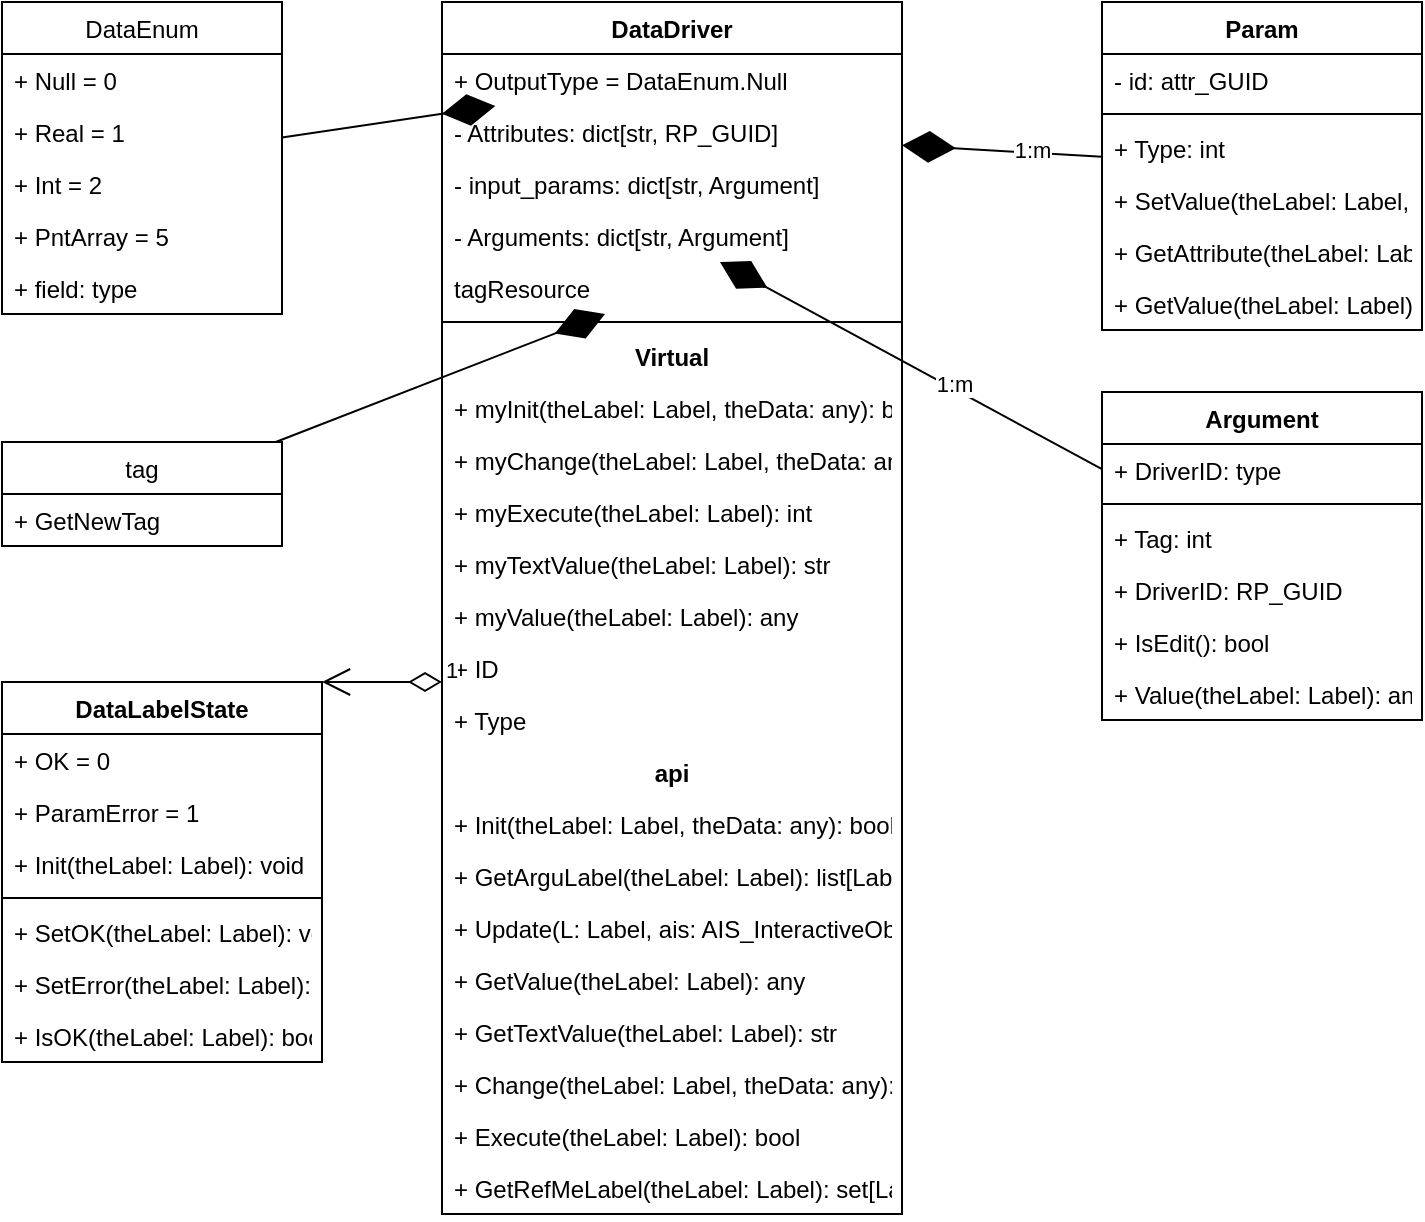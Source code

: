 <mxfile>
    <diagram id="kocl3jsV7_yDjCyAhiiN" name="第 1 页">
        <mxGraphModel dx="983" dy="903" grid="1" gridSize="10" guides="1" tooltips="1" connect="1" arrows="1" fold="1" page="1" pageScale="1" pageWidth="827" pageHeight="1169" math="0" shadow="0">
            <root>
                <mxCell id="0"/>
                <mxCell id="1" parent="0"/>
                <mxCell id="2" value="DataDriver" style="swimlane;fontStyle=1;align=center;verticalAlign=top;childLayout=stackLayout;horizontal=1;startSize=26;horizontalStack=0;resizeParent=1;resizeParentMax=0;resizeLast=0;collapsible=1;marginBottom=0;" vertex="1" parent="1">
                    <mxGeometry x="280" y="30" width="230" height="606" as="geometry"/>
                </mxCell>
                <mxCell id="75" value="    + OutputType = DataEnum.Null&#10;&#10;" style="text;strokeColor=none;fillColor=none;align=left;verticalAlign=top;spacingLeft=4;spacingRight=4;overflow=hidden;rotatable=0;points=[[0,0.5],[1,0.5]];portConstraint=eastwest;" vertex="1" parent="2">
                    <mxGeometry y="26" width="230" height="26" as="geometry"/>
                </mxCell>
                <mxCell id="3" value="- Attributes: dict[str, RP_GUID]" style="text;strokeColor=none;fillColor=none;align=left;verticalAlign=top;spacingLeft=4;spacingRight=4;overflow=hidden;rotatable=0;points=[[0,0.5],[1,0.5]];portConstraint=eastwest;" vertex="1" parent="2">
                    <mxGeometry y="52" width="230" height="26" as="geometry"/>
                </mxCell>
                <mxCell id="7" value="- input_params: dict[str, Argument]" style="text;strokeColor=none;fillColor=none;align=left;verticalAlign=top;spacingLeft=4;spacingRight=4;overflow=hidden;rotatable=0;points=[[0,0.5],[1,0.5]];portConstraint=eastwest;" vertex="1" parent="2">
                    <mxGeometry y="78" width="230" height="26" as="geometry"/>
                </mxCell>
                <mxCell id="6" value="- Arguments: dict[str, Argument]" style="text;strokeColor=none;fillColor=none;align=left;verticalAlign=top;spacingLeft=4;spacingRight=4;overflow=hidden;rotatable=0;points=[[0,0.5],[1,0.5]];portConstraint=eastwest;" vertex="1" parent="2">
                    <mxGeometry y="104" width="230" height="26" as="geometry"/>
                </mxCell>
                <mxCell id="56" value="tagResource" style="text;strokeColor=none;fillColor=none;align=left;verticalAlign=top;spacingLeft=4;spacingRight=4;overflow=hidden;rotatable=0;points=[[0,0.5],[1,0.5]];portConstraint=eastwest;" vertex="1" parent="2">
                    <mxGeometry y="130" width="230" height="26" as="geometry"/>
                </mxCell>
                <mxCell id="4" value="" style="line;strokeWidth=1;fillColor=none;align=left;verticalAlign=middle;spacingTop=-1;spacingLeft=3;spacingRight=3;rotatable=0;labelPosition=right;points=[];portConstraint=eastwest;strokeColor=inherit;" vertex="1" parent="2">
                    <mxGeometry y="156" width="230" height="8" as="geometry"/>
                </mxCell>
                <mxCell id="17" value="Virtual" style="text;align=center;fontStyle=1;verticalAlign=middle;spacingLeft=3;spacingRight=3;strokeColor=none;rotatable=0;points=[[0,0.5],[1,0.5]];portConstraint=eastwest;" vertex="1" parent="2">
                    <mxGeometry y="164" width="230" height="26" as="geometry"/>
                </mxCell>
                <mxCell id="16" value="    + myInit(theLabel: Label, theData: any): bool&#10;&#10;" style="text;strokeColor=none;fillColor=none;align=left;verticalAlign=top;spacingLeft=4;spacingRight=4;overflow=hidden;rotatable=0;points=[[0,0.5],[1,0.5]];portConstraint=eastwest;" vertex="1" parent="2">
                    <mxGeometry y="190" width="230" height="26" as="geometry"/>
                </mxCell>
                <mxCell id="18" value="    + myChange(theLabel: Label, theData: any): bool&#10;&#10;" style="text;strokeColor=none;fillColor=none;align=left;verticalAlign=top;spacingLeft=4;spacingRight=4;overflow=hidden;rotatable=0;points=[[0,0.5],[1,0.5]];portConstraint=eastwest;" vertex="1" parent="2">
                    <mxGeometry y="216" width="230" height="26" as="geometry"/>
                </mxCell>
                <mxCell id="20" value="    + myExecute(theLabel: Label): int&#10;&#10;" style="text;strokeColor=none;fillColor=none;align=left;verticalAlign=top;spacingLeft=4;spacingRight=4;overflow=hidden;rotatable=0;points=[[0,0.5],[1,0.5]];portConstraint=eastwest;" vertex="1" parent="2">
                    <mxGeometry y="242" width="230" height="26" as="geometry"/>
                </mxCell>
                <mxCell id="21" value="    + myTextValue(theLabel: Label): str&#10;&#10;" style="text;strokeColor=none;fillColor=none;align=left;verticalAlign=top;spacingLeft=4;spacingRight=4;overflow=hidden;rotatable=0;points=[[0,0.5],[1,0.5]];portConstraint=eastwest;" vertex="1" parent="2">
                    <mxGeometry y="268" width="230" height="26" as="geometry"/>
                </mxCell>
                <mxCell id="19" value="    + myValue(theLabel: Label): any&#10;&#10;" style="text;strokeColor=none;fillColor=none;align=left;verticalAlign=top;spacingLeft=4;spacingRight=4;overflow=hidden;rotatable=0;points=[[0,0.5],[1,0.5]];portConstraint=eastwest;" vertex="1" parent="2">
                    <mxGeometry y="294" width="230" height="26" as="geometry"/>
                </mxCell>
                <mxCell id="31" value="    + ID&#10;&#10;" style="text;strokeColor=none;fillColor=none;align=left;verticalAlign=top;spacingLeft=4;spacingRight=4;overflow=hidden;rotatable=0;points=[[0,0.5],[1,0.5]];portConstraint=eastwest;" vertex="1" parent="2">
                    <mxGeometry y="320" width="230" height="26" as="geometry"/>
                </mxCell>
                <mxCell id="32" value="    + Type&#10;&#10;" style="text;strokeColor=none;fillColor=none;align=left;verticalAlign=top;spacingLeft=4;spacingRight=4;overflow=hidden;rotatable=0;points=[[0,0.5],[1,0.5]];portConstraint=eastwest;" vertex="1" parent="2">
                    <mxGeometry y="346" width="230" height="26" as="geometry"/>
                </mxCell>
                <mxCell id="22" value="api" style="text;align=center;fontStyle=1;verticalAlign=middle;spacingLeft=3;spacingRight=3;strokeColor=none;rotatable=0;points=[[0,0.5],[1,0.5]];portConstraint=eastwest;" vertex="1" parent="2">
                    <mxGeometry y="372" width="230" height="26" as="geometry"/>
                </mxCell>
                <mxCell id="23" value="    + Init(theLabel: Label, theData: any): bool&#10;&#10;" style="text;strokeColor=none;fillColor=none;align=left;verticalAlign=top;spacingLeft=4;spacingRight=4;overflow=hidden;rotatable=0;points=[[0,0.5],[1,0.5]];portConstraint=eastwest;" vertex="1" parent="2">
                    <mxGeometry y="398" width="230" height="26" as="geometry"/>
                </mxCell>
                <mxCell id="24" value="    + GetArguLabel(theLabel: Label): list[Label]&#10;&#10;" style="text;strokeColor=none;fillColor=none;align=left;verticalAlign=top;spacingLeft=4;spacingRight=4;overflow=hidden;rotatable=0;points=[[0,0.5],[1,0.5]];portConstraint=eastwest;" vertex="1" parent="2">
                    <mxGeometry y="424" width="230" height="26" as="geometry"/>
                </mxCell>
                <mxCell id="26" value="    + Update(L: Label, ais: AIS_InteractiveObject): bool&#10;&#10;" style="text;strokeColor=none;fillColor=none;align=left;verticalAlign=top;spacingLeft=4;spacingRight=4;overflow=hidden;rotatable=0;points=[[0,0.5],[1,0.5]];portConstraint=eastwest;" vertex="1" parent="2">
                    <mxGeometry y="450" width="230" height="26" as="geometry"/>
                </mxCell>
                <mxCell id="28" value="    + GetValue(theLabel: Label): any&#10;&#10;" style="text;strokeColor=none;fillColor=none;align=left;verticalAlign=top;spacingLeft=4;spacingRight=4;overflow=hidden;rotatable=0;points=[[0,0.5],[1,0.5]];portConstraint=eastwest;" vertex="1" parent="2">
                    <mxGeometry y="476" width="230" height="26" as="geometry"/>
                </mxCell>
                <mxCell id="27" value="    + GetTextValue(theLabel: Label): str&#10;&#10;" style="text;strokeColor=none;fillColor=none;align=left;verticalAlign=top;spacingLeft=4;spacingRight=4;overflow=hidden;rotatable=0;points=[[0,0.5],[1,0.5]];portConstraint=eastwest;" vertex="1" parent="2">
                    <mxGeometry y="502" width="230" height="26" as="geometry"/>
                </mxCell>
                <mxCell id="25" value="    + Change(theLabel: Label, theData: any): bool&#10;&#10;" style="text;strokeColor=none;fillColor=none;align=left;verticalAlign=top;spacingLeft=4;spacingRight=4;overflow=hidden;rotatable=0;points=[[0,0.5],[1,0.5]];portConstraint=eastwest;" vertex="1" parent="2">
                    <mxGeometry y="528" width="230" height="26" as="geometry"/>
                </mxCell>
                <mxCell id="29" value="    + Execute(theLabel: Label): bool&#10;&#10;" style="text;strokeColor=none;fillColor=none;align=left;verticalAlign=top;spacingLeft=4;spacingRight=4;overflow=hidden;rotatable=0;points=[[0,0.5],[1,0.5]];portConstraint=eastwest;" vertex="1" parent="2">
                    <mxGeometry y="554" width="230" height="26" as="geometry"/>
                </mxCell>
                <mxCell id="30" value="    + GetRefMeLabel(theLabel: Label): set[Label]&#10;&#10;" style="text;strokeColor=none;fillColor=none;align=left;verticalAlign=top;spacingLeft=4;spacingRight=4;overflow=hidden;rotatable=0;points=[[0,0.5],[1,0.5]];portConstraint=eastwest;" vertex="1" parent="2">
                    <mxGeometry y="580" width="230" height="26" as="geometry"/>
                </mxCell>
                <mxCell id="33" value="Argument" style="swimlane;fontStyle=1;align=center;verticalAlign=top;childLayout=stackLayout;horizontal=1;startSize=26;horizontalStack=0;resizeParent=1;resizeParentMax=0;resizeLast=0;collapsible=1;marginBottom=0;" vertex="1" parent="1">
                    <mxGeometry x="610" y="225" width="160" height="164" as="geometry"/>
                </mxCell>
                <mxCell id="34" value="+ DriverID: type" style="text;strokeColor=none;fillColor=none;align=left;verticalAlign=top;spacingLeft=4;spacingRight=4;overflow=hidden;rotatable=0;points=[[0,0.5],[1,0.5]];portConstraint=eastwest;" vertex="1" parent="33">
                    <mxGeometry y="26" width="160" height="26" as="geometry"/>
                </mxCell>
                <mxCell id="35" value="" style="line;strokeWidth=1;fillColor=none;align=left;verticalAlign=middle;spacingTop=-1;spacingLeft=3;spacingRight=3;rotatable=0;labelPosition=right;points=[];portConstraint=eastwest;strokeColor=inherit;" vertex="1" parent="33">
                    <mxGeometry y="52" width="160" height="8" as="geometry"/>
                </mxCell>
                <mxCell id="36" value="    + Tag: int&#10;&#10;" style="text;strokeColor=none;fillColor=none;align=left;verticalAlign=top;spacingLeft=4;spacingRight=4;overflow=hidden;rotatable=0;points=[[0,0.5],[1,0.5]];portConstraint=eastwest;" vertex="1" parent="33">
                    <mxGeometry y="60" width="160" height="26" as="geometry"/>
                </mxCell>
                <mxCell id="39" value="    + DriverID: RP_GUID&#10;&#10;" style="text;strokeColor=none;fillColor=none;align=left;verticalAlign=top;spacingLeft=4;spacingRight=4;overflow=hidden;rotatable=0;points=[[0,0.5],[1,0.5]];portConstraint=eastwest;" vertex="1" parent="33">
                    <mxGeometry y="86" width="160" height="26" as="geometry"/>
                </mxCell>
                <mxCell id="38" value="    + IsEdit(): bool&#10;&#10;" style="text;strokeColor=none;fillColor=none;align=left;verticalAlign=top;spacingLeft=4;spacingRight=4;overflow=hidden;rotatable=0;points=[[0,0.5],[1,0.5]];portConstraint=eastwest;" vertex="1" parent="33">
                    <mxGeometry y="112" width="160" height="26" as="geometry"/>
                </mxCell>
                <mxCell id="40" value="    + Value(theLabel: Label): any&#10;&#10;" style="text;strokeColor=none;fillColor=none;align=left;verticalAlign=top;spacingLeft=4;spacingRight=4;overflow=hidden;rotatable=0;points=[[0,0.5],[1,0.5]];portConstraint=eastwest;" vertex="1" parent="33">
                    <mxGeometry y="138" width="160" height="26" as="geometry"/>
                </mxCell>
                <mxCell id="43" value="" style="endArrow=diamondThin;endFill=1;endSize=24;html=1;" edge="1" parent="1" source="33" target="6">
                    <mxGeometry width="160" relative="1" as="geometry">
                        <mxPoint x="624" y="114.33" as="sourcePoint"/>
                        <mxPoint x="510" y="117.65" as="targetPoint"/>
                    </mxGeometry>
                </mxCell>
                <mxCell id="55" value="1:m" style="edgeLabel;html=1;align=center;verticalAlign=middle;resizable=0;points=[];" vertex="1" connectable="0" parent="43">
                    <mxGeometry x="-0.212" y="-2" relative="1" as="geometry">
                        <mxPoint as="offset"/>
                    </mxGeometry>
                </mxCell>
                <mxCell id="45" value="Param" style="swimlane;fontStyle=1;align=center;verticalAlign=top;childLayout=stackLayout;horizontal=1;startSize=26;horizontalStack=0;resizeParent=1;resizeParentMax=0;resizeLast=0;collapsible=1;marginBottom=0;" vertex="1" parent="1">
                    <mxGeometry x="610" y="30" width="160" height="164" as="geometry"/>
                </mxCell>
                <mxCell id="46" value="    - id: attr_GUID&#10;&#10;" style="text;strokeColor=none;fillColor=none;align=left;verticalAlign=top;spacingLeft=4;spacingRight=4;overflow=hidden;rotatable=0;points=[[0,0.5],[1,0.5]];portConstraint=eastwest;" vertex="1" parent="45">
                    <mxGeometry y="26" width="160" height="26" as="geometry"/>
                </mxCell>
                <mxCell id="47" value="" style="line;strokeWidth=1;fillColor=none;align=left;verticalAlign=middle;spacingTop=-1;spacingLeft=3;spacingRight=3;rotatable=0;labelPosition=right;points=[];portConstraint=eastwest;strokeColor=inherit;" vertex="1" parent="45">
                    <mxGeometry y="52" width="160" height="8" as="geometry"/>
                </mxCell>
                <mxCell id="48" value="    + Type: int&#10;&#10;" style="text;strokeColor=none;fillColor=none;align=left;verticalAlign=top;spacingLeft=4;spacingRight=4;overflow=hidden;rotatable=0;points=[[0,0.5],[1,0.5]];portConstraint=eastwest;" vertex="1" parent="45">
                    <mxGeometry y="60" width="160" height="26" as="geometry"/>
                </mxCell>
                <mxCell id="49" value="    + SetValue(theLabel: Label, text: str): void&#10;&#10;" style="text;strokeColor=none;fillColor=none;align=left;verticalAlign=top;spacingLeft=4;spacingRight=4;overflow=hidden;rotatable=0;points=[[0,0.5],[1,0.5]];portConstraint=eastwest;" vertex="1" parent="45">
                    <mxGeometry y="86" width="160" height="26" as="geometry"/>
                </mxCell>
                <mxCell id="50" value="    + GetAttribute(theLabel: Label): any&#10;&#10;" style="text;strokeColor=none;fillColor=none;align=left;verticalAlign=top;spacingLeft=4;spacingRight=4;overflow=hidden;rotatable=0;points=[[0,0.5],[1,0.5]];portConstraint=eastwest;" vertex="1" parent="45">
                    <mxGeometry y="112" width="160" height="26" as="geometry"/>
                </mxCell>
                <mxCell id="51" value="    + GetValue(theLabel: Label): str&#10;&#10;" style="text;strokeColor=none;fillColor=none;align=left;verticalAlign=top;spacingLeft=4;spacingRight=4;overflow=hidden;rotatable=0;points=[[0,0.5],[1,0.5]];portConstraint=eastwest;" vertex="1" parent="45">
                    <mxGeometry y="138" width="160" height="26" as="geometry"/>
                </mxCell>
                <mxCell id="52" value="" style="endArrow=diamondThin;endFill=1;endSize=24;html=1;" edge="1" parent="1" source="45" target="3">
                    <mxGeometry width="160" relative="1" as="geometry">
                        <mxPoint x="620" y="266.559" as="sourcePoint"/>
                        <mxPoint x="425.618" y="144" as="targetPoint"/>
                    </mxGeometry>
                </mxCell>
                <mxCell id="54" value="1:m" style="edgeLabel;html=1;align=center;verticalAlign=middle;resizable=0;points=[];" vertex="1" connectable="0" parent="52">
                    <mxGeometry x="-0.288" y="-2" relative="1" as="geometry">
                        <mxPoint as="offset"/>
                    </mxGeometry>
                </mxCell>
                <mxCell id="57" value="tag" style="swimlane;fontStyle=0;childLayout=stackLayout;horizontal=1;startSize=26;fillColor=none;horizontalStack=0;resizeParent=1;resizeParentMax=0;resizeLast=0;collapsible=1;marginBottom=0;" vertex="1" parent="1">
                    <mxGeometry x="60" y="250" width="140" height="52" as="geometry"/>
                </mxCell>
                <mxCell id="58" value="+ GetNewTag" style="text;strokeColor=none;fillColor=none;align=left;verticalAlign=top;spacingLeft=4;spacingRight=4;overflow=hidden;rotatable=0;points=[[0,0.5],[1,0.5]];portConstraint=eastwest;" vertex="1" parent="57">
                    <mxGeometry y="26" width="140" height="26" as="geometry"/>
                </mxCell>
                <mxCell id="61" value="" style="endArrow=diamondThin;endFill=1;endSize=24;html=1;" edge="1" parent="1" source="57" target="56">
                    <mxGeometry width="160" relative="1" as="geometry">
                        <mxPoint x="344.38" y="266.559" as="sourcePoint"/>
                        <mxPoint x="149.998" y="144" as="targetPoint"/>
                    </mxGeometry>
                </mxCell>
                <mxCell id="65" value="DataLabelState" style="swimlane;fontStyle=1;align=center;verticalAlign=top;childLayout=stackLayout;horizontal=1;startSize=26;horizontalStack=0;resizeParent=1;resizeParentMax=0;resizeLast=0;collapsible=1;marginBottom=0;" vertex="1" parent="1">
                    <mxGeometry x="60" y="370" width="160" height="190" as="geometry"/>
                </mxCell>
                <mxCell id="66" value="    + OK = 0&#10;&#10;" style="text;strokeColor=none;fillColor=none;align=left;verticalAlign=top;spacingLeft=4;spacingRight=4;overflow=hidden;rotatable=0;points=[[0,0.5],[1,0.5]];portConstraint=eastwest;" vertex="1" parent="65">
                    <mxGeometry y="26" width="160" height="26" as="geometry"/>
                </mxCell>
                <mxCell id="69" value="    + ParamError = 1&#10;&#10;" style="text;strokeColor=none;fillColor=none;align=left;verticalAlign=top;spacingLeft=4;spacingRight=4;overflow=hidden;rotatable=0;points=[[0,0.5],[1,0.5]];portConstraint=eastwest;" vertex="1" parent="65">
                    <mxGeometry y="52" width="160" height="26" as="geometry"/>
                </mxCell>
                <mxCell id="70" value="    + Init(theLabel: Label): void&#10;&#10;" style="text;strokeColor=none;fillColor=none;align=left;verticalAlign=top;spacingLeft=4;spacingRight=4;overflow=hidden;rotatable=0;points=[[0,0.5],[1,0.5]];portConstraint=eastwest;" vertex="1" parent="65">
                    <mxGeometry y="78" width="160" height="26" as="geometry"/>
                </mxCell>
                <mxCell id="67" value="" style="line;strokeWidth=1;fillColor=none;align=left;verticalAlign=middle;spacingTop=-1;spacingLeft=3;spacingRight=3;rotatable=0;labelPosition=right;points=[];portConstraint=eastwest;strokeColor=inherit;" vertex="1" parent="65">
                    <mxGeometry y="104" width="160" height="8" as="geometry"/>
                </mxCell>
                <mxCell id="71" value="    + SetOK(theLabel: Label): void&#10;&#10;" style="text;strokeColor=none;fillColor=none;align=left;verticalAlign=top;spacingLeft=4;spacingRight=4;overflow=hidden;rotatable=0;points=[[0,0.5],[1,0.5]];portConstraint=eastwest;" vertex="1" parent="65">
                    <mxGeometry y="112" width="160" height="26" as="geometry"/>
                </mxCell>
                <mxCell id="68" value="    + SetError(theLabel: Label): void&#10;&#10;" style="text;strokeColor=none;fillColor=none;align=left;verticalAlign=top;spacingLeft=4;spacingRight=4;overflow=hidden;rotatable=0;points=[[0,0.5],[1,0.5]];portConstraint=eastwest;" vertex="1" parent="65">
                    <mxGeometry y="138" width="160" height="26" as="geometry"/>
                </mxCell>
                <mxCell id="72" value="    + IsOK(theLabel: Label): bool&#10;&#10;" style="text;strokeColor=none;fillColor=none;align=left;verticalAlign=top;spacingLeft=4;spacingRight=4;overflow=hidden;rotatable=0;points=[[0,0.5],[1,0.5]];portConstraint=eastwest;" vertex="1" parent="65">
                    <mxGeometry y="164" width="160" height="26" as="geometry"/>
                </mxCell>
                <mxCell id="74" value="1" style="endArrow=open;html=1;endSize=12;startArrow=diamondThin;startSize=14;startFill=0;edgeStyle=orthogonalEdgeStyle;align=left;verticalAlign=bottom;" edge="1" parent="1" source="2" target="65">
                    <mxGeometry x="-1" y="3" relative="1" as="geometry">
                        <mxPoint x="240" y="420" as="sourcePoint"/>
                        <mxPoint x="310" y="440" as="targetPoint"/>
                        <Array as="points">
                            <mxPoint x="130" y="550"/>
                        </Array>
                    </mxGeometry>
                </mxCell>
                <mxCell id="76" value="DataEnum " style="swimlane;fontStyle=0;childLayout=stackLayout;horizontal=1;startSize=26;fillColor=none;horizontalStack=0;resizeParent=1;resizeParentMax=0;resizeLast=0;collapsible=1;marginBottom=0;" vertex="1" parent="1">
                    <mxGeometry x="60" y="30" width="140" height="156" as="geometry"/>
                </mxCell>
                <mxCell id="77" value="    + Null = 0&#10;&#10;" style="text;strokeColor=none;fillColor=none;align=left;verticalAlign=top;spacingLeft=4;spacingRight=4;overflow=hidden;rotatable=0;points=[[0,0.5],[1,0.5]];portConstraint=eastwest;" vertex="1" parent="76">
                    <mxGeometry y="26" width="140" height="26" as="geometry"/>
                </mxCell>
                <mxCell id="78" value="    + Real = 1&#10;&#10;" style="text;strokeColor=none;fillColor=none;align=left;verticalAlign=top;spacingLeft=4;spacingRight=4;overflow=hidden;rotatable=0;points=[[0,0.5],[1,0.5]];portConstraint=eastwest;" vertex="1" parent="76">
                    <mxGeometry y="52" width="140" height="26" as="geometry"/>
                </mxCell>
                <mxCell id="80" value="    + Int = 2&#10;&#10;" style="text;strokeColor=none;fillColor=none;align=left;verticalAlign=top;spacingLeft=4;spacingRight=4;overflow=hidden;rotatable=0;points=[[0,0.5],[1,0.5]];portConstraint=eastwest;" vertex="1" parent="76">
                    <mxGeometry y="78" width="140" height="26" as="geometry"/>
                </mxCell>
                <mxCell id="81" value="    + PntArray = 5&#10;&#10;" style="text;strokeColor=none;fillColor=none;align=left;verticalAlign=top;spacingLeft=4;spacingRight=4;overflow=hidden;rotatable=0;points=[[0,0.5],[1,0.5]];portConstraint=eastwest;" vertex="1" parent="76">
                    <mxGeometry y="104" width="140" height="26" as="geometry"/>
                </mxCell>
                <mxCell id="79" value="+ field: type" style="text;strokeColor=none;fillColor=none;align=left;verticalAlign=top;spacingLeft=4;spacingRight=4;overflow=hidden;rotatable=0;points=[[0,0.5],[1,0.5]];portConstraint=eastwest;" vertex="1" parent="76">
                    <mxGeometry y="130" width="140" height="26" as="geometry"/>
                </mxCell>
                <mxCell id="83" value="" style="endArrow=diamondThin;endFill=1;endSize=24;html=1;" edge="1" parent="1" source="76" target="75">
                    <mxGeometry width="160" relative="1" as="geometry">
                        <mxPoint x="206.893" y="260" as="sourcePoint"/>
                        <mxPoint x="371.553" y="196" as="targetPoint"/>
                    </mxGeometry>
                </mxCell>
            </root>
        </mxGraphModel>
    </diagram>
</mxfile>